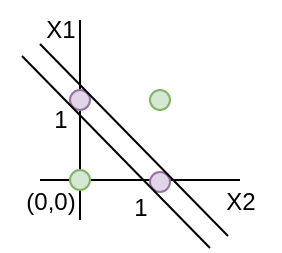 <mxfile version="24.4.8" type="device">
  <diagram name="Página-1" id="ukWUX-zo77iDo76YiBS3">
    <mxGraphModel dx="819" dy="422" grid="1" gridSize="10" guides="1" tooltips="1" connect="1" arrows="1" fold="1" page="1" pageScale="1" pageWidth="1169" pageHeight="827" math="0" shadow="0">
      <root>
        <mxCell id="0" />
        <mxCell id="1" parent="0" />
        <mxCell id="4EGNlfxAOWbaa50m1SkZ-10" value="1" style="text;html=1;align=center;verticalAlign=middle;resizable=0;points=[];autosize=1;strokeColor=none;fillColor=none;" vertex="1" parent="1">
          <mxGeometry x="255" y="355" width="30" height="30" as="geometry" />
        </mxCell>
        <mxCell id="4EGNlfxAOWbaa50m1SkZ-1" value="" style="endArrow=none;html=1;rounded=0;" edge="1" parent="1">
          <mxGeometry width="50" height="50" relative="1" as="geometry">
            <mxPoint x="260" y="400" as="sourcePoint" />
            <mxPoint x="360" y="400" as="targetPoint" />
          </mxGeometry>
        </mxCell>
        <mxCell id="4EGNlfxAOWbaa50m1SkZ-2" value="" style="endArrow=none;html=1;rounded=0;" edge="1" parent="1">
          <mxGeometry width="50" height="50" relative="1" as="geometry">
            <mxPoint x="280" y="420" as="sourcePoint" />
            <mxPoint x="280" y="320" as="targetPoint" />
          </mxGeometry>
        </mxCell>
        <mxCell id="4EGNlfxAOWbaa50m1SkZ-3" value="X1" style="text;html=1;align=center;verticalAlign=middle;resizable=0;points=[];autosize=1;strokeColor=none;fillColor=none;" vertex="1" parent="1">
          <mxGeometry x="250" y="310" width="40" height="30" as="geometry" />
        </mxCell>
        <mxCell id="4EGNlfxAOWbaa50m1SkZ-4" value="X2" style="text;html=1;align=center;verticalAlign=middle;resizable=0;points=[];autosize=1;strokeColor=none;fillColor=none;" vertex="1" parent="1">
          <mxGeometry x="340" y="396" width="40" height="30" as="geometry" />
        </mxCell>
        <mxCell id="4EGNlfxAOWbaa50m1SkZ-5" value="" style="ellipse;whiteSpace=wrap;html=1;aspect=fixed;fillColor=#e1d5e7;strokeColor=#9673a6;" vertex="1" parent="1">
          <mxGeometry x="275" y="355" width="10" height="10" as="geometry" />
        </mxCell>
        <mxCell id="4EGNlfxAOWbaa50m1SkZ-7" value="" style="ellipse;whiteSpace=wrap;html=1;aspect=fixed;fillColor=#d5e8d4;strokeColor=#82b366;" vertex="1" parent="1">
          <mxGeometry x="275" y="395" width="10" height="10" as="geometry" />
        </mxCell>
        <mxCell id="4EGNlfxAOWbaa50m1SkZ-8" value="" style="ellipse;whiteSpace=wrap;html=1;aspect=fixed;fillColor=#d5e8d4;strokeColor=#82b366;" vertex="1" parent="1">
          <mxGeometry x="315" y="355" width="10" height="10" as="geometry" />
        </mxCell>
        <mxCell id="4EGNlfxAOWbaa50m1SkZ-9" value="" style="ellipse;whiteSpace=wrap;html=1;aspect=fixed;fillColor=#e1d5e7;strokeColor=#9673a6;" vertex="1" parent="1">
          <mxGeometry x="315" y="396" width="10" height="10" as="geometry" />
        </mxCell>
        <mxCell id="4EGNlfxAOWbaa50m1SkZ-11" value="1" style="text;html=1;align=center;verticalAlign=middle;resizable=0;points=[];autosize=1;strokeColor=none;fillColor=none;" vertex="1" parent="1">
          <mxGeometry x="295" y="399" width="30" height="30" as="geometry" />
        </mxCell>
        <mxCell id="4EGNlfxAOWbaa50m1SkZ-12" value="(0,0)" style="text;html=1;align=center;verticalAlign=middle;resizable=0;points=[];autosize=1;strokeColor=none;fillColor=none;" vertex="1" parent="1">
          <mxGeometry x="240" y="396" width="50" height="30" as="geometry" />
        </mxCell>
        <mxCell id="4EGNlfxAOWbaa50m1SkZ-14" value="" style="endArrow=none;html=1;rounded=0;shadow=0;" edge="1" parent="1">
          <mxGeometry width="50" height="50" relative="1" as="geometry">
            <mxPoint x="345" y="434" as="sourcePoint" />
            <mxPoint x="251" y="338" as="targetPoint" />
          </mxGeometry>
        </mxCell>
        <mxCell id="4EGNlfxAOWbaa50m1SkZ-15" value="" style="endArrow=none;html=1;rounded=0;" edge="1" parent="1">
          <mxGeometry width="50" height="50" relative="1" as="geometry">
            <mxPoint x="354" y="428" as="sourcePoint" />
            <mxPoint x="260" y="332" as="targetPoint" />
          </mxGeometry>
        </mxCell>
      </root>
    </mxGraphModel>
  </diagram>
</mxfile>
